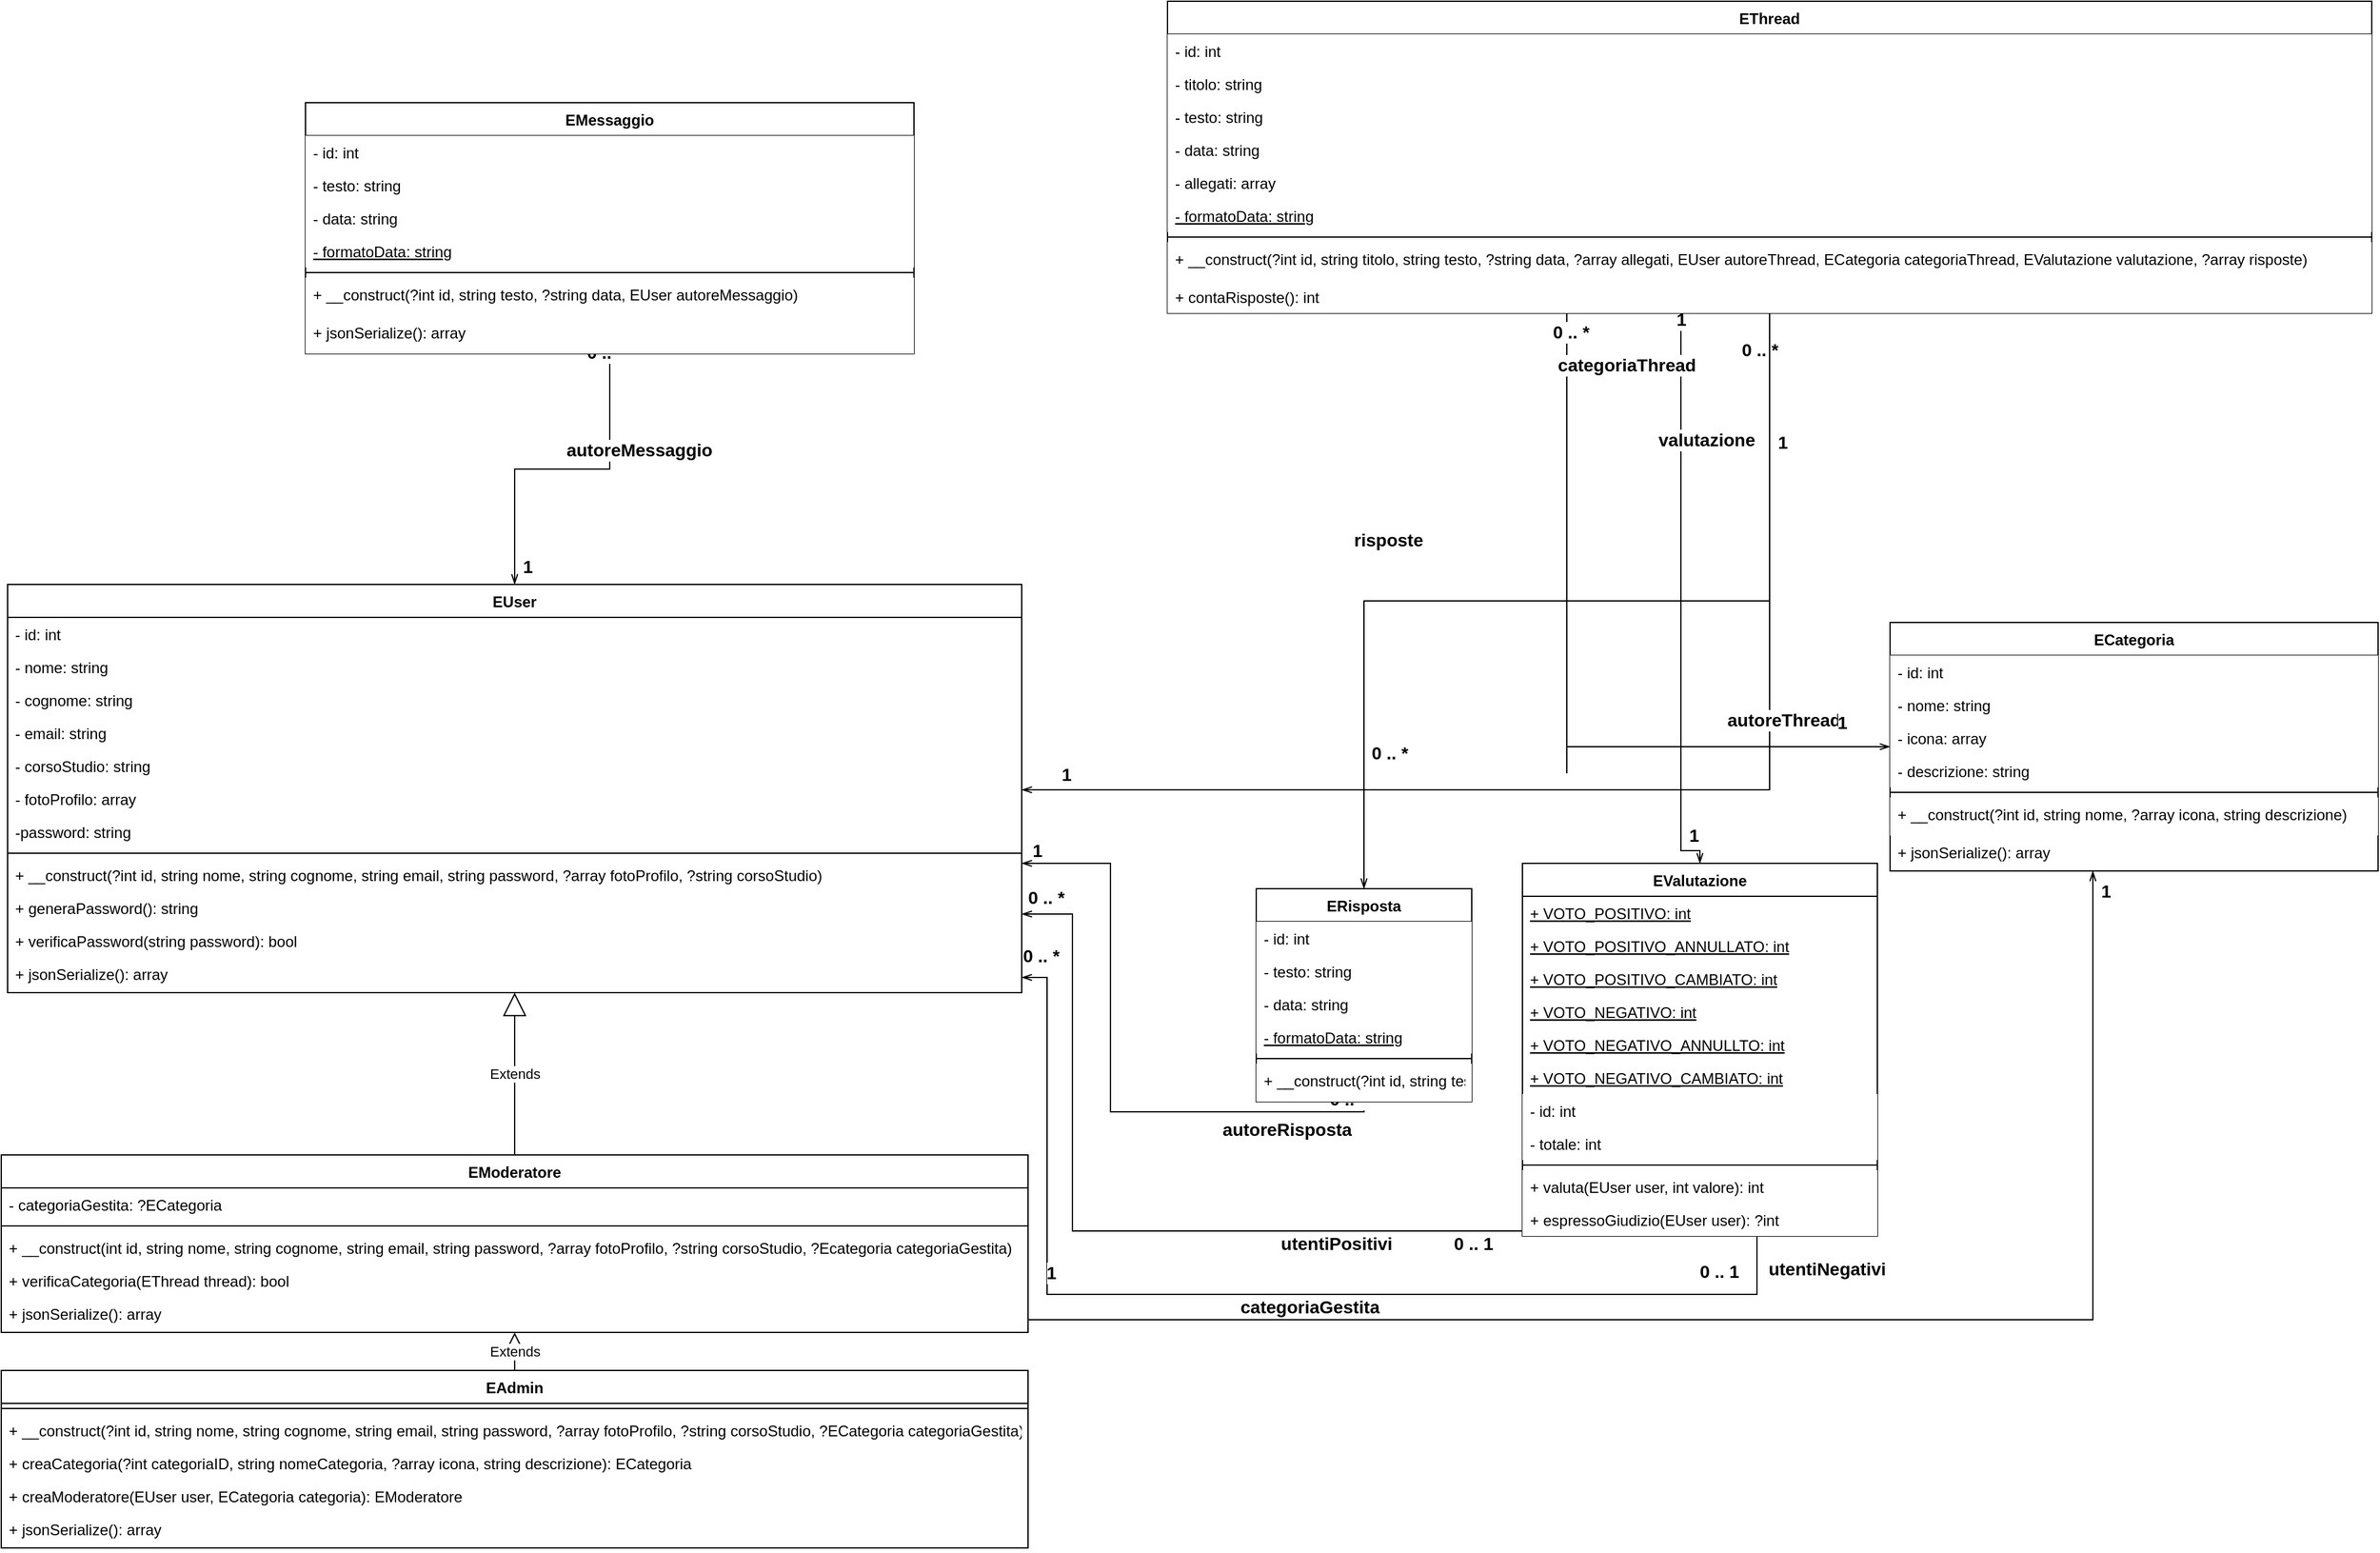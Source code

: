 <mxfile version="15.7.2" type="device"><diagram id="FY32SegJRbvCbCpzABQR" name="Pagina-1"><mxGraphModel dx="2899" dy="1639" grid="1" gridSize="10" guides="1" tooltips="1" connect="1" arrows="1" fold="1" page="1" pageScale="1" pageWidth="1169" pageHeight="827" math="0" shadow="0"><root><mxCell id="0"/><mxCell id="1" parent="0"/><mxCell id="3HwnEbcw_e1XSlA-QCfB-1" value="EUser" style="swimlane;fontStyle=1;align=center;verticalAlign=top;childLayout=stackLayout;horizontal=1;startSize=26;horizontalStack=0;resizeParent=1;resizeParentMax=0;resizeLast=0;collapsible=1;marginBottom=0;" parent="1" vertex="1"><mxGeometry x="-325" y="150" width="800" height="322" as="geometry"/></mxCell><mxCell id="3HwnEbcw_e1XSlA-QCfB-2" value="- id: int" style="text;align=left;verticalAlign=top;spacingLeft=4;spacingRight=4;overflow=hidden;rotatable=0;points=[[0,0.5],[1,0.5]];portConstraint=eastwest;" parent="3HwnEbcw_e1XSlA-QCfB-1" vertex="1"><mxGeometry y="26" width="800" height="26" as="geometry"/></mxCell><mxCell id="9W8yVL9PC2JfzHvcN7Px-11" value="- nome: string" style="text;align=left;verticalAlign=top;spacingLeft=4;spacingRight=4;overflow=hidden;rotatable=0;points=[[0,0.5],[1,0.5]];portConstraint=eastwest;" parent="3HwnEbcw_e1XSlA-QCfB-1" vertex="1"><mxGeometry y="52" width="800" height="26" as="geometry"/></mxCell><mxCell id="3HwnEbcw_e1XSlA-QCfB-5" value="- cognome: string" style="text;align=left;verticalAlign=top;spacingLeft=4;spacingRight=4;overflow=hidden;rotatable=0;points=[[0,0.5],[1,0.5]];portConstraint=eastwest;" parent="3HwnEbcw_e1XSlA-QCfB-1" vertex="1"><mxGeometry y="78" width="800" height="26" as="geometry"/></mxCell><mxCell id="3HwnEbcw_e1XSlA-QCfB-6" value="- email: string" style="text;align=left;verticalAlign=top;spacingLeft=4;spacingRight=4;overflow=hidden;rotatable=0;points=[[0,0.5],[1,0.5]];portConstraint=eastwest;" parent="3HwnEbcw_e1XSlA-QCfB-1" vertex="1"><mxGeometry y="104" width="800" height="26" as="geometry"/></mxCell><mxCell id="3HwnEbcw_e1XSlA-QCfB-7" value="- corsoStudio: string" style="text;align=left;verticalAlign=top;spacingLeft=4;spacingRight=4;overflow=hidden;rotatable=0;points=[[0,0.5],[1,0.5]];portConstraint=eastwest;" parent="3HwnEbcw_e1XSlA-QCfB-1" vertex="1"><mxGeometry y="130" width="800" height="26" as="geometry"/></mxCell><mxCell id="3HwnEbcw_e1XSlA-QCfB-9" value="- fotoProfilo: array" style="text;align=left;verticalAlign=top;spacingLeft=4;spacingRight=4;overflow=hidden;rotatable=0;points=[[0,0.5],[1,0.5]];portConstraint=eastwest;" parent="3HwnEbcw_e1XSlA-QCfB-1" vertex="1"><mxGeometry y="156" width="800" height="26" as="geometry"/></mxCell><mxCell id="3HwnEbcw_e1XSlA-QCfB-8" value="-password: string" style="text;align=left;verticalAlign=top;spacingLeft=4;spacingRight=4;overflow=hidden;rotatable=0;points=[[0,0.5],[1,0.5]];portConstraint=eastwest;" parent="3HwnEbcw_e1XSlA-QCfB-1" vertex="1"><mxGeometry y="182" width="800" height="26" as="geometry"/></mxCell><mxCell id="3HwnEbcw_e1XSlA-QCfB-3" value="" style="line;strokeWidth=1;align=left;verticalAlign=middle;spacingTop=-1;spacingLeft=3;spacingRight=3;rotatable=0;labelPosition=right;points=[];portConstraint=eastwest;fillColor=#FFFFFF;" parent="3HwnEbcw_e1XSlA-QCfB-1" vertex="1"><mxGeometry y="208" width="800" height="8" as="geometry"/></mxCell><mxCell id="TDemwMgVepoVIMYt0MuQ-6" value="+ __construct(?int id, string nome, string cognome, string email, string password, ?array fotoProfilo, ?string corsoStudio)" style="text;align=left;verticalAlign=top;spacingLeft=4;spacingRight=4;overflow=hidden;rotatable=0;points=[[0,0.5],[1,0.5]];portConstraint=eastwest;" parent="3HwnEbcw_e1XSlA-QCfB-1" vertex="1"><mxGeometry y="216" width="800" height="26" as="geometry"/></mxCell><mxCell id="n_LDOD_mzaV1U_1weBb0-3" value="+ generaPassword(): string" style="text;align=left;verticalAlign=top;spacingLeft=4;spacingRight=4;overflow=hidden;rotatable=0;points=[[0,0.5],[1,0.5]];portConstraint=eastwest;" parent="3HwnEbcw_e1XSlA-QCfB-1" vertex="1"><mxGeometry y="242" width="800" height="26" as="geometry"/></mxCell><mxCell id="n_LDOD_mzaV1U_1weBb0-1" value="+ verificaPassword(string password): bool" style="text;align=left;verticalAlign=top;spacingLeft=4;spacingRight=4;overflow=hidden;rotatable=0;points=[[0,0.5],[1,0.5]];portConstraint=eastwest;" parent="3HwnEbcw_e1XSlA-QCfB-1" vertex="1"><mxGeometry y="268" width="800" height="26" as="geometry"/></mxCell><mxCell id="TDemwMgVepoVIMYt0MuQ-8" value="+ jsonSerialize(): array" style="text;align=left;verticalAlign=top;spacingLeft=4;spacingRight=4;overflow=hidden;rotatable=0;points=[[0,0.5],[1,0.5]];portConstraint=eastwest;fillColor=none;strokeColor=none;" parent="3HwnEbcw_e1XSlA-QCfB-1" vertex="1"><mxGeometry y="294" width="800" height="28" as="geometry"/></mxCell><mxCell id="3HwnEbcw_e1XSlA-QCfB-112" style="edgeStyle=orthogonalEdgeStyle;rounded=0;orthogonalLoop=1;jettySize=auto;html=1;startArrow=none;startFill=0;endArrow=openThin;endFill=0;" parent="1" source="3HwnEbcw_e1XSlA-QCfB-20" target="3HwnEbcw_e1XSlA-QCfB-1" edge="1"><mxGeometry relative="1" as="geometry"/></mxCell><mxCell id="3HwnEbcw_e1XSlA-QCfB-113" value="&lt;b&gt;&lt;font style=&quot;font-size: 14px&quot;&gt;0 .. *&lt;/font&gt;&lt;/b&gt;" style="edgeLabel;html=1;align=center;verticalAlign=middle;resizable=0;points=[];" parent="3HwnEbcw_e1XSlA-QCfB-112" vertex="1" connectable="0"><mxGeometry x="-0.907" relative="1" as="geometry"><mxPoint x="-4" y="-13" as="offset"/></mxGeometry></mxCell><mxCell id="3HwnEbcw_e1XSlA-QCfB-114" value="&lt;b&gt;&lt;font style=&quot;font-size: 14px&quot;&gt;1&lt;/font&gt;&lt;/b&gt;" style="edgeLabel;html=1;align=center;verticalAlign=middle;resizable=0;points=[];" parent="3HwnEbcw_e1XSlA-QCfB-112" vertex="1" connectable="0"><mxGeometry x="0.889" y="1" relative="1" as="geometry"><mxPoint x="9" as="offset"/></mxGeometry></mxCell><mxCell id="3HwnEbcw_e1XSlA-QCfB-115" value="&lt;font style=&quot;font-size: 14px&quot;&gt;&lt;b&gt;autoreMessaggio&lt;/b&gt;&lt;/font&gt;" style="edgeLabel;html=1;align=center;verticalAlign=middle;resizable=0;points=[];" parent="3HwnEbcw_e1XSlA-QCfB-112" vertex="1" connectable="0"><mxGeometry x="-0.517" relative="1" as="geometry"><mxPoint x="23" y="14" as="offset"/></mxGeometry></mxCell><mxCell id="3HwnEbcw_e1XSlA-QCfB-20" value="EMessaggio" style="swimlane;fontStyle=1;align=center;verticalAlign=top;childLayout=stackLayout;horizontal=1;startSize=26;horizontalStack=0;resizeParent=1;resizeParentMax=0;resizeLast=0;collapsible=1;marginBottom=0;" parent="1" vertex="1"><mxGeometry x="-90" y="-230" width="480" height="198" as="geometry"><mxRectangle x="515" y="-70" width="100" height="26" as="alternateBounds"/></mxGeometry></mxCell><mxCell id="9W8yVL9PC2JfzHvcN7Px-12" value="- id: int" style="text;align=left;verticalAlign=top;spacingLeft=4;spacingRight=4;overflow=hidden;rotatable=0;points=[[0,0.5],[1,0.5]];portConstraint=eastwest;fillColor=#FFFFFF;" parent="3HwnEbcw_e1XSlA-QCfB-20" vertex="1"><mxGeometry y="26" width="480" height="26" as="geometry"/></mxCell><mxCell id="3HwnEbcw_e1XSlA-QCfB-21" value="- testo: string" style="text;align=left;verticalAlign=top;spacingLeft=4;spacingRight=4;overflow=hidden;rotatable=0;points=[[0,0.5],[1,0.5]];portConstraint=eastwest;fillColor=#FFFFFF;" parent="3HwnEbcw_e1XSlA-QCfB-20" vertex="1"><mxGeometry y="52" width="480" height="26" as="geometry"/></mxCell><mxCell id="3HwnEbcw_e1XSlA-QCfB-22" value="- data: string" style="text;align=left;verticalAlign=top;spacingLeft=4;spacingRight=4;overflow=hidden;rotatable=0;points=[[0,0.5],[1,0.5]];portConstraint=eastwest;fillColor=#FFFFFF;" parent="3HwnEbcw_e1XSlA-QCfB-20" vertex="1"><mxGeometry y="78" width="480" height="26" as="geometry"/></mxCell><mxCell id="04VTiBz230j0cxyL3CJi-2" value="- formatoData: string" style="text;align=left;verticalAlign=top;spacingLeft=4;spacingRight=4;overflow=hidden;rotatable=0;points=[[0,0.5],[1,0.5]];portConstraint=eastwest;fillColor=#FFFFFF;fontStyle=4" vertex="1" parent="3HwnEbcw_e1XSlA-QCfB-20"><mxGeometry y="104" width="480" height="26" as="geometry"/></mxCell><mxCell id="3HwnEbcw_e1XSlA-QCfB-27" value="" style="line;strokeWidth=1;align=left;verticalAlign=middle;spacingTop=-1;spacingLeft=3;spacingRight=3;rotatable=0;labelPosition=right;points=[];portConstraint=eastwest;fillColor=#FFFFFF;" parent="3HwnEbcw_e1XSlA-QCfB-20" vertex="1"><mxGeometry y="130" width="480" height="8" as="geometry"/></mxCell><mxCell id="TDemwMgVepoVIMYt0MuQ-11" value="+ __construct(?int id, string testo, ?string data, EUser autoreMessaggio)" style="text;align=left;verticalAlign=top;spacingLeft=4;spacingRight=4;overflow=hidden;rotatable=0;points=[[0,0.5],[1,0.5]];portConstraint=eastwest;fillColor=#FFFFFF;" parent="3HwnEbcw_e1XSlA-QCfB-20" vertex="1"><mxGeometry y="138" width="480" height="30" as="geometry"/></mxCell><mxCell id="04VTiBz230j0cxyL3CJi-3" value="+ jsonSerialize(): array" style="text;align=left;verticalAlign=top;spacingLeft=4;spacingRight=4;overflow=hidden;rotatable=0;points=[[0,0.5],[1,0.5]];portConstraint=eastwest;fillColor=#FFFFFF;" vertex="1" parent="3HwnEbcw_e1XSlA-QCfB-20"><mxGeometry y="168" width="480" height="30" as="geometry"/></mxCell><mxCell id="3HwnEbcw_e1XSlA-QCfB-116" style="edgeStyle=orthogonalEdgeStyle;rounded=0;orthogonalLoop=1;jettySize=auto;html=1;startArrow=none;startFill=0;endArrow=openThin;endFill=0;" parent="1" source="3HwnEbcw_e1XSlA-QCfB-29" target="3HwnEbcw_e1XSlA-QCfB-1" edge="1"><mxGeometry relative="1" as="geometry"><Array as="points"><mxPoint x="465" y="312"/><mxPoint x="465" y="312"/></Array></mxGeometry></mxCell><mxCell id="3HwnEbcw_e1XSlA-QCfB-117" value="&lt;b&gt;&lt;font style=&quot;font-size: 14px&quot;&gt;0 .. *&lt;/font&gt;&lt;/b&gt;" style="edgeLabel;html=1;align=center;verticalAlign=middle;resizable=0;points=[];" parent="3HwnEbcw_e1XSlA-QCfB-116" vertex="1" connectable="0"><mxGeometry x="-0.914" relative="1" as="geometry"><mxPoint x="-8" y="-13" as="offset"/></mxGeometry></mxCell><mxCell id="3HwnEbcw_e1XSlA-QCfB-118" value="&lt;b&gt;&lt;font style=&quot;font-size: 14px&quot;&gt;1&lt;/font&gt;&lt;/b&gt;" style="edgeLabel;html=1;align=center;verticalAlign=middle;resizable=0;points=[];" parent="3HwnEbcw_e1XSlA-QCfB-116" vertex="1" connectable="0"><mxGeometry x="0.929" y="-1" relative="1" as="geometry"><mxPoint y="-11" as="offset"/></mxGeometry></mxCell><mxCell id="3HwnEbcw_e1XSlA-QCfB-119" value="&lt;font style=&quot;font-size: 14px&quot;&gt;&lt;b&gt;autoreThread&lt;/b&gt;&lt;/font&gt;" style="edgeLabel;html=1;align=center;verticalAlign=middle;resizable=0;points=[];" parent="3HwnEbcw_e1XSlA-QCfB-116" vertex="1" connectable="0"><mxGeometry x="-0.35" y="1" relative="1" as="geometry"><mxPoint x="10" y="7" as="offset"/></mxGeometry></mxCell><mxCell id="3HwnEbcw_e1XSlA-QCfB-124" style="edgeStyle=orthogonalEdgeStyle;rounded=0;orthogonalLoop=1;jettySize=auto;html=1;entryX=0.5;entryY=0;entryDx=0;entryDy=0;startArrow=none;startFill=0;endArrow=openThin;endFill=0;" parent="1" source="3HwnEbcw_e1XSlA-QCfB-29" target="3HwnEbcw_e1XSlA-QCfB-65" edge="1"><mxGeometry relative="1" as="geometry"/></mxCell><mxCell id="3HwnEbcw_e1XSlA-QCfB-125" value="&lt;b&gt;&lt;font style=&quot;font-size: 14px&quot;&gt;1&lt;/font&gt;&lt;/b&gt;" style="edgeLabel;html=1;align=center;verticalAlign=middle;resizable=0;points=[];" parent="3HwnEbcw_e1XSlA-QCfB-124" vertex="1" connectable="0"><mxGeometry x="-0.741" relative="1" as="geometry"><mxPoint x="10" y="2" as="offset"/></mxGeometry></mxCell><mxCell id="3HwnEbcw_e1XSlA-QCfB-127" value="&lt;b&gt;&lt;font style=&quot;font-size: 14px&quot;&gt;0 .. *&lt;/font&gt;&lt;/b&gt;" style="edgeLabel;html=1;align=center;verticalAlign=middle;resizable=0;points=[];" parent="3HwnEbcw_e1XSlA-QCfB-124" vertex="1" connectable="0"><mxGeometry x="0.724" y="-1" relative="1" as="geometry"><mxPoint x="21" as="offset"/></mxGeometry></mxCell><mxCell id="3HwnEbcw_e1XSlA-QCfB-128" value="&lt;b&gt;&lt;font style=&quot;font-size: 14px&quot;&gt;risposte&lt;/font&gt;&lt;/b&gt;" style="edgeLabel;html=1;align=center;verticalAlign=middle;resizable=0;points=[];" parent="3HwnEbcw_e1XSlA-QCfB-124" vertex="1" connectable="0"><mxGeometry x="0.276" y="-1" relative="1" as="geometry"><mxPoint x="-34" y="-47" as="offset"/></mxGeometry></mxCell><mxCell id="3HwnEbcw_e1XSlA-QCfB-132" style="edgeStyle=orthogonalEdgeStyle;rounded=0;orthogonalLoop=1;jettySize=auto;html=1;startArrow=diamondThin;startFill=1;endArrow=openThin;endFill=0;" parent="1" source="3HwnEbcw_e1XSlA-QCfB-29" target="3HwnEbcw_e1XSlA-QCfB-56" edge="1"><mxGeometry relative="1" as="geometry"><Array as="points"><mxPoint x="995" y="360"/></Array></mxGeometry></mxCell><mxCell id="3HwnEbcw_e1XSlA-QCfB-134" value="&lt;b&gt;&lt;font style=&quot;font-size: 14px&quot;&gt;1&lt;/font&gt;&lt;/b&gt;" style="edgeLabel;html=1;align=center;verticalAlign=middle;resizable=0;points=[];" parent="3HwnEbcw_e1XSlA-QCfB-132" vertex="1" connectable="0"><mxGeometry x="-0.923" relative="1" as="geometry"><mxPoint y="-13" as="offset"/></mxGeometry></mxCell><mxCell id="3HwnEbcw_e1XSlA-QCfB-135" value="&lt;b&gt;&lt;font style=&quot;font-size: 14px&quot;&gt;1&lt;/font&gt;&lt;/b&gt;" style="edgeLabel;html=1;align=center;verticalAlign=middle;resizable=0;points=[];" parent="3HwnEbcw_e1XSlA-QCfB-132" vertex="1" connectable="0"><mxGeometry x="0.813" y="-1" relative="1" as="geometry"><mxPoint x="11" y="5" as="offset"/></mxGeometry></mxCell><mxCell id="3HwnEbcw_e1XSlA-QCfB-145" value="&lt;b&gt;&lt;font style=&quot;font-size: 14px&quot;&gt;valutazione&lt;/font&gt;&lt;/b&gt;" style="edgeLabel;html=1;align=center;verticalAlign=middle;resizable=0;points=[];" parent="3HwnEbcw_e1XSlA-QCfB-132" vertex="1" connectable="0"><mxGeometry x="-0.607" y="2" relative="1" as="geometry"><mxPoint x="18" y="12" as="offset"/></mxGeometry></mxCell><mxCell id="3HwnEbcw_e1XSlA-QCfB-140" style="edgeStyle=orthogonalEdgeStyle;rounded=0;orthogonalLoop=1;jettySize=auto;html=1;startArrow=none;startFill=0;endArrow=openThin;endFill=0;" parent="1" source="3HwnEbcw_e1XSlA-QCfB-29" target="3HwnEbcw_e1XSlA-QCfB-47" edge="1"><mxGeometry relative="1" as="geometry"><Array as="points"><mxPoint x="905" y="299"/><mxPoint x="905" y="299"/></Array></mxGeometry></mxCell><mxCell id="3HwnEbcw_e1XSlA-QCfB-141" value="&lt;b&gt;&lt;font style=&quot;font-size: 14px&quot;&gt;0 .. *&lt;/font&gt;&lt;/b&gt;" style="edgeLabel;html=1;align=center;verticalAlign=middle;resizable=0;points=[];" parent="3HwnEbcw_e1XSlA-QCfB-140" vertex="1" connectable="0"><mxGeometry x="-0.893" y="-2" relative="1" as="geometry"><mxPoint x="5" y="-19" as="offset"/></mxGeometry></mxCell><mxCell id="3HwnEbcw_e1XSlA-QCfB-143" value="&lt;b&gt;&lt;font style=&quot;font-size: 14px&quot;&gt;1&lt;/font&gt;&lt;/b&gt;" style="edgeLabel;html=1;align=center;verticalAlign=middle;resizable=0;points=[];" parent="3HwnEbcw_e1XSlA-QCfB-140" vertex="1" connectable="0"><mxGeometry x="0.843" y="-2" relative="1" as="geometry"><mxPoint x="12" y="-21" as="offset"/></mxGeometry></mxCell><mxCell id="3HwnEbcw_e1XSlA-QCfB-144" value="&lt;b&gt;&lt;font style=&quot;font-size: 14px&quot;&gt;categoriaThread&lt;/font&gt;&lt;/b&gt;" style="edgeLabel;html=1;align=center;verticalAlign=middle;resizable=0;points=[];" parent="3HwnEbcw_e1XSlA-QCfB-140" vertex="1" connectable="0"><mxGeometry x="-0.907" relative="1" as="geometry"><mxPoint x="47" y="11" as="offset"/></mxGeometry></mxCell><mxCell id="3HwnEbcw_e1XSlA-QCfB-29" value="EThread" style="swimlane;fontStyle=1;align=center;verticalAlign=top;childLayout=stackLayout;horizontal=1;startSize=26;horizontalStack=0;resizeParent=1;resizeParentMax=0;resizeLast=0;collapsible=1;marginBottom=0;" parent="1" vertex="1"><mxGeometry x="590" y="-310" width="950" height="246" as="geometry"><mxRectangle x="740" y="70" width="80" height="26" as="alternateBounds"/></mxGeometry></mxCell><mxCell id="9W8yVL9PC2JfzHvcN7Px-13" value="- id: int" style="text;align=left;verticalAlign=top;spacingLeft=4;spacingRight=4;overflow=hidden;rotatable=0;points=[[0,0.5],[1,0.5]];portConstraint=eastwest;fillColor=#FFFFFF;" parent="3HwnEbcw_e1XSlA-QCfB-29" vertex="1"><mxGeometry y="26" width="950" height="26" as="geometry"/></mxCell><mxCell id="3HwnEbcw_e1XSlA-QCfB-30" value="- titolo: string" style="text;align=left;verticalAlign=top;spacingLeft=4;spacingRight=4;overflow=hidden;rotatable=0;points=[[0,0.5],[1,0.5]];portConstraint=eastwest;fillColor=#FFFFFF;" parent="3HwnEbcw_e1XSlA-QCfB-29" vertex="1"><mxGeometry y="52" width="950" height="26" as="geometry"/></mxCell><mxCell id="3HwnEbcw_e1XSlA-QCfB-31" value="- testo: string" style="text;align=left;verticalAlign=top;spacingLeft=4;spacingRight=4;overflow=hidden;rotatable=0;points=[[0,0.5],[1,0.5]];portConstraint=eastwest;fillColor=#FFFFFF;" parent="3HwnEbcw_e1XSlA-QCfB-29" vertex="1"><mxGeometry y="78" width="950" height="26" as="geometry"/></mxCell><mxCell id="3HwnEbcw_e1XSlA-QCfB-32" value="- data: string" style="text;align=left;verticalAlign=top;spacingLeft=4;spacingRight=4;overflow=hidden;rotatable=0;points=[[0,0.5],[1,0.5]];portConstraint=eastwest;fillColor=#FFFFFF;" parent="3HwnEbcw_e1XSlA-QCfB-29" vertex="1"><mxGeometry y="104" width="950" height="26" as="geometry"/></mxCell><mxCell id="3HwnEbcw_e1XSlA-QCfB-33" value="- allegati: array" style="text;align=left;verticalAlign=top;spacingLeft=4;spacingRight=4;overflow=hidden;rotatable=0;points=[[0,0.5],[1,0.5]];portConstraint=eastwest;fillColor=#FFFFFF;" parent="3HwnEbcw_e1XSlA-QCfB-29" vertex="1"><mxGeometry y="130" width="950" height="26" as="geometry"/></mxCell><mxCell id="04VTiBz230j0cxyL3CJi-4" value="- formatoData: string" style="text;align=left;verticalAlign=top;spacingLeft=4;spacingRight=4;overflow=hidden;rotatable=0;points=[[0,0.5],[1,0.5]];portConstraint=eastwest;fillColor=#FFFFFF;fontStyle=4" vertex="1" parent="3HwnEbcw_e1XSlA-QCfB-29"><mxGeometry y="156" width="950" height="26" as="geometry"/></mxCell><mxCell id="3HwnEbcw_e1XSlA-QCfB-36" value="" style="line;strokeWidth=1;align=left;verticalAlign=middle;spacingTop=-1;spacingLeft=3;spacingRight=3;rotatable=0;labelPosition=right;points=[];portConstraint=eastwest;fillColor=#FFFFFF;" parent="3HwnEbcw_e1XSlA-QCfB-29" vertex="1"><mxGeometry y="182" width="950" height="8" as="geometry"/></mxCell><mxCell id="TDemwMgVepoVIMYt0MuQ-14" value="+ __construct(?int id, string titolo, string testo, ?string data, ?array allegati, EUser autoreThread, ECategoria categoriaThread, EValutazione valutazione, ?array risposte)" style="text;align=left;verticalAlign=top;spacingLeft=4;spacingRight=4;overflow=hidden;rotatable=0;points=[[0,0.5],[1,0.5]];portConstraint=eastwest;fillColor=#FFFFFF;" parent="3HwnEbcw_e1XSlA-QCfB-29" vertex="1"><mxGeometry y="190" width="950" height="30" as="geometry"/></mxCell><mxCell id="hhPWO3DGut4CV7Ng6Uzc-1" value="+ contaRisposte(): int" style="text;align=left;verticalAlign=top;spacingLeft=4;spacingRight=4;overflow=hidden;rotatable=0;points=[[0,0.5],[1,0.5]];portConstraint=eastwest;fillColor=#FFFFFF;" parent="3HwnEbcw_e1XSlA-QCfB-29" vertex="1"><mxGeometry y="220" width="950" height="26" as="geometry"/></mxCell><mxCell id="3HwnEbcw_e1XSlA-QCfB-47" value="ECategoria" style="swimlane;fontStyle=1;align=center;verticalAlign=top;childLayout=stackLayout;horizontal=1;startSize=26;horizontalStack=0;resizeParent=1;resizeParentMax=0;resizeLast=0;collapsible=1;marginBottom=0;" parent="1" vertex="1"><mxGeometry x="1160" y="180" width="385" height="196" as="geometry"/></mxCell><mxCell id="9W8yVL9PC2JfzHvcN7Px-17" value="- id: int" style="text;align=left;verticalAlign=top;spacingLeft=4;spacingRight=4;overflow=hidden;rotatable=0;points=[[0,0.5],[1,0.5]];portConstraint=eastwest;fillColor=#FFFFFF;" parent="3HwnEbcw_e1XSlA-QCfB-47" vertex="1"><mxGeometry y="26" width="385" height="26" as="geometry"/></mxCell><mxCell id="3HwnEbcw_e1XSlA-QCfB-48" value="- nome: string" style="text;align=left;verticalAlign=top;spacingLeft=4;spacingRight=4;overflow=hidden;rotatable=0;points=[[0,0.5],[1,0.5]];portConstraint=eastwest;fillColor=#FFFFFF;" parent="3HwnEbcw_e1XSlA-QCfB-47" vertex="1"><mxGeometry y="52" width="385" height="26" as="geometry"/></mxCell><mxCell id="3HwnEbcw_e1XSlA-QCfB-49" value="- icona: array" style="text;align=left;verticalAlign=top;spacingLeft=4;spacingRight=4;overflow=hidden;rotatable=0;points=[[0,0.5],[1,0.5]];portConstraint=eastwest;fillColor=#FFFFFF;" parent="3HwnEbcw_e1XSlA-QCfB-47" vertex="1"><mxGeometry y="78" width="385" height="26" as="geometry"/></mxCell><mxCell id="3HwnEbcw_e1XSlA-QCfB-50" value="- descrizione: string" style="text;align=left;verticalAlign=top;spacingLeft=4;spacingRight=4;overflow=hidden;rotatable=0;points=[[0,0.5],[1,0.5]];portConstraint=eastwest;fillColor=#FFFFFF;" parent="3HwnEbcw_e1XSlA-QCfB-47" vertex="1"><mxGeometry y="104" width="385" height="26" as="geometry"/></mxCell><mxCell id="3HwnEbcw_e1XSlA-QCfB-54" value="" style="line;strokeWidth=1;align=left;verticalAlign=middle;spacingTop=-1;spacingLeft=3;spacingRight=3;rotatable=0;labelPosition=right;points=[];portConstraint=eastwest;fillColor=#FFFFFF;" parent="3HwnEbcw_e1XSlA-QCfB-47" vertex="1"><mxGeometry y="130" width="385" height="8" as="geometry"/></mxCell><mxCell id="TDemwMgVepoVIMYt0MuQ-9" value="+ __construct(?int id, string nome, ?array icona, string descrizione)" style="text;align=left;verticalAlign=top;spacingLeft=4;spacingRight=4;overflow=hidden;rotatable=0;points=[[0,0.5],[1,0.5]];portConstraint=eastwest;fillColor=#FFFFFF;" parent="3HwnEbcw_e1XSlA-QCfB-47" vertex="1"><mxGeometry y="138" width="385" height="30" as="geometry"/></mxCell><mxCell id="TDemwMgVepoVIMYt0MuQ-10" value="+ jsonSerialize(): array" style="text;align=left;verticalAlign=top;spacingLeft=4;spacingRight=4;overflow=hidden;rotatable=0;points=[[0,0.5],[1,0.5]];portConstraint=eastwest;fillColor=none;strokeColor=none;" parent="3HwnEbcw_e1XSlA-QCfB-47" vertex="1"><mxGeometry y="168" width="385" height="28" as="geometry"/></mxCell><mxCell id="9W8yVL9PC2JfzHvcN7Px-7" style="edgeStyle=orthogonalEdgeStyle;rounded=0;orthogonalLoop=1;jettySize=auto;html=1;endArrow=openThin;endFill=0;" parent="1" source="3HwnEbcw_e1XSlA-QCfB-56" target="3HwnEbcw_e1XSlA-QCfB-1" edge="1"><mxGeometry relative="1" as="geometry"><Array as="points"><mxPoint x="1055" y="710"/><mxPoint x="495" y="710"/><mxPoint x="495" y="460"/></Array><mxPoint x="460" y="550" as="targetPoint"/></mxGeometry></mxCell><mxCell id="3HwnEbcw_e1XSlA-QCfB-56" value="EValutazione" style="swimlane;fontStyle=1;align=center;verticalAlign=top;childLayout=stackLayout;horizontal=1;startSize=26;horizontalStack=0;resizeParent=1;resizeParentMax=0;resizeLast=0;collapsible=1;marginBottom=0;" parent="1" vertex="1"><mxGeometry x="870" y="370" width="280" height="294" as="geometry"/></mxCell><mxCell id="TDemwMgVepoVIMYt0MuQ-15" value="+ VOTO_POSITIVO: int" style="text;align=left;verticalAlign=top;spacingLeft=4;spacingRight=4;overflow=hidden;rotatable=0;points=[[0,0.5],[1,0.5]];portConstraint=eastwest;fillColor=none;fontStyle=4;strokeColor=none;" parent="3HwnEbcw_e1XSlA-QCfB-56" vertex="1"><mxGeometry y="26" width="280" height="26" as="geometry"/></mxCell><mxCell id="TDemwMgVepoVIMYt0MuQ-16" value="+ VOTO_POSITIVO_ANNULLATO: int" style="text;align=left;verticalAlign=top;spacingLeft=4;spacingRight=4;overflow=hidden;rotatable=0;points=[[0,0.5],[1,0.5]];portConstraint=eastwest;fillColor=none;fontStyle=4;strokeColor=none;" parent="3HwnEbcw_e1XSlA-QCfB-56" vertex="1"><mxGeometry y="52" width="280" height="26" as="geometry"/></mxCell><mxCell id="TDemwMgVepoVIMYt0MuQ-17" value="+ VOTO_POSITIVO_CAMBIATO: int" style="text;align=left;verticalAlign=top;spacingLeft=4;spacingRight=4;overflow=hidden;rotatable=0;points=[[0,0.5],[1,0.5]];portConstraint=eastwest;fillColor=none;fontStyle=4;strokeColor=none;" parent="3HwnEbcw_e1XSlA-QCfB-56" vertex="1"><mxGeometry y="78" width="280" height="26" as="geometry"/></mxCell><mxCell id="TDemwMgVepoVIMYt0MuQ-18" value="+ VOTO_NEGATIVO: int" style="text;align=left;verticalAlign=top;spacingLeft=4;spacingRight=4;overflow=hidden;rotatable=0;points=[[0,0.5],[1,0.5]];portConstraint=eastwest;fillColor=none;fontStyle=4;strokeColor=none;" parent="3HwnEbcw_e1XSlA-QCfB-56" vertex="1"><mxGeometry y="104" width="280" height="26" as="geometry"/></mxCell><mxCell id="TDemwMgVepoVIMYt0MuQ-19" value="+ VOTO_NEGATIVO_ANNULLTO: int" style="text;align=left;verticalAlign=top;spacingLeft=4;spacingRight=4;overflow=hidden;rotatable=0;points=[[0,0.5],[1,0.5]];portConstraint=eastwest;fillColor=none;fontStyle=4;strokeColor=none;" parent="3HwnEbcw_e1XSlA-QCfB-56" vertex="1"><mxGeometry y="130" width="280" height="26" as="geometry"/></mxCell><mxCell id="TDemwMgVepoVIMYt0MuQ-20" value="+ VOTO_NEGATIVO_CAMBIATO: int" style="text;align=left;verticalAlign=top;spacingLeft=4;spacingRight=4;overflow=hidden;rotatable=0;points=[[0,0.5],[1,0.5]];portConstraint=eastwest;fillColor=none;fontStyle=4;strokeColor=none;" parent="3HwnEbcw_e1XSlA-QCfB-56" vertex="1"><mxGeometry y="156" width="280" height="26" as="geometry"/></mxCell><mxCell id="9W8yVL9PC2JfzHvcN7Px-16" value="- id: int" style="text;align=left;verticalAlign=top;spacingLeft=4;spacingRight=4;overflow=hidden;rotatable=0;points=[[0,0.5],[1,0.5]];portConstraint=eastwest;fillColor=#FFFFFF;" parent="3HwnEbcw_e1XSlA-QCfB-56" vertex="1"><mxGeometry y="182" width="280" height="26" as="geometry"/></mxCell><mxCell id="3HwnEbcw_e1XSlA-QCfB-57" value="- totale: int" style="text;align=left;verticalAlign=top;spacingLeft=4;spacingRight=4;overflow=hidden;rotatable=0;points=[[0,0.5],[1,0.5]];portConstraint=eastwest;fillColor=#FFFFFF;" parent="3HwnEbcw_e1XSlA-QCfB-56" vertex="1"><mxGeometry y="208" width="280" height="26" as="geometry"/></mxCell><mxCell id="3HwnEbcw_e1XSlA-QCfB-63" value="" style="line;strokeWidth=1;align=left;verticalAlign=middle;spacingTop=-1;spacingLeft=3;spacingRight=3;rotatable=0;labelPosition=right;points=[];portConstraint=eastwest;fillColor=#FFFFFF;" parent="3HwnEbcw_e1XSlA-QCfB-56" vertex="1"><mxGeometry y="234" width="280" height="8" as="geometry"/></mxCell><mxCell id="3HwnEbcw_e1XSlA-QCfB-64" value="+ valuta(EUser user, int valore): int" style="text;align=left;verticalAlign=top;spacingLeft=4;spacingRight=4;overflow=hidden;rotatable=0;points=[[0,0.5],[1,0.5]];portConstraint=eastwest;fillColor=#FFFFFF;" parent="3HwnEbcw_e1XSlA-QCfB-56" vertex="1"><mxGeometry y="242" width="280" height="26" as="geometry"/></mxCell><mxCell id="2" value="+ espressoGiudizio(EUser user): ?int" style="text;align=left;verticalAlign=top;spacingLeft=4;spacingRight=4;overflow=hidden;rotatable=0;points=[[0,0.5],[1,0.5]];portConstraint=eastwest;fillColor=#FFFFFF;" parent="3HwnEbcw_e1XSlA-QCfB-56" vertex="1"><mxGeometry y="268" width="280" height="26" as="geometry"/></mxCell><mxCell id="3HwnEbcw_e1XSlA-QCfB-120" style="edgeStyle=orthogonalEdgeStyle;rounded=0;orthogonalLoop=1;jettySize=auto;html=1;startArrow=none;startFill=0;endArrow=openThin;endFill=0;" parent="1" source="3HwnEbcw_e1XSlA-QCfB-65" target="3HwnEbcw_e1XSlA-QCfB-1" edge="1"><mxGeometry relative="1" as="geometry"><Array as="points"><mxPoint x="545" y="566"/><mxPoint x="545" y="370"/></Array></mxGeometry></mxCell><mxCell id="3HwnEbcw_e1XSlA-QCfB-121" value="&lt;b&gt;&lt;font style=&quot;font-size: 14px&quot;&gt;0 .. *&lt;/font&gt;&lt;/b&gt;" style="edgeLabel;html=1;align=center;verticalAlign=middle;resizable=0;points=[];" parent="3HwnEbcw_e1XSlA-QCfB-120" vertex="1" connectable="0"><mxGeometry x="-0.937" y="1" relative="1" as="geometry"><mxPoint x="-6" y="-11" as="offset"/></mxGeometry></mxCell><mxCell id="3HwnEbcw_e1XSlA-QCfB-122" value="&lt;b&gt;&lt;font style=&quot;font-size: 14px&quot;&gt;1&lt;/font&gt;&lt;/b&gt;" style="edgeLabel;html=1;align=center;verticalAlign=middle;resizable=0;points=[];" parent="3HwnEbcw_e1XSlA-QCfB-120" vertex="1" connectable="0"><mxGeometry x="0.866" y="2" relative="1" as="geometry"><mxPoint x="-20" y="-12" as="offset"/></mxGeometry></mxCell><mxCell id="3HwnEbcw_e1XSlA-QCfB-123" value="&lt;b&gt;&lt;font style=&quot;font-size: 14px&quot;&gt;autoreRisposta&lt;/font&gt;&lt;/b&gt;" style="edgeLabel;html=1;align=center;verticalAlign=middle;resizable=0;points=[];" parent="3HwnEbcw_e1XSlA-QCfB-120" vertex="1" connectable="0"><mxGeometry x="-0.567" y="3" relative="1" as="geometry"><mxPoint x="33" y="11" as="offset"/></mxGeometry></mxCell><mxCell id="3HwnEbcw_e1XSlA-QCfB-65" value="ERisposta" style="swimlane;fontStyle=1;align=center;verticalAlign=top;childLayout=stackLayout;horizontal=1;startSize=26;horizontalStack=0;resizeParent=1;resizeParentMax=0;resizeLast=0;collapsible=1;marginBottom=0;" parent="1" vertex="1"><mxGeometry x="660" y="390" width="170" height="168" as="geometry"/></mxCell><mxCell id="9W8yVL9PC2JfzHvcN7Px-15" value="- id: int" style="text;align=left;verticalAlign=top;spacingLeft=4;spacingRight=4;overflow=hidden;rotatable=0;points=[[0,0.5],[1,0.5]];portConstraint=eastwest;fillColor=#FFFFFF;" parent="3HwnEbcw_e1XSlA-QCfB-65" vertex="1"><mxGeometry y="26" width="170" height="26" as="geometry"/></mxCell><mxCell id="3HwnEbcw_e1XSlA-QCfB-66" value="- testo: string" style="text;align=left;verticalAlign=top;spacingLeft=4;spacingRight=4;overflow=hidden;rotatable=0;points=[[0,0.5],[1,0.5]];portConstraint=eastwest;fillColor=#FFFFFF;" parent="3HwnEbcw_e1XSlA-QCfB-65" vertex="1"><mxGeometry y="52" width="170" height="26" as="geometry"/></mxCell><mxCell id="3HwnEbcw_e1XSlA-QCfB-67" value="- data: string" style="text;align=left;verticalAlign=top;spacingLeft=4;spacingRight=4;overflow=hidden;rotatable=0;points=[[0,0.5],[1,0.5]];portConstraint=eastwest;fillColor=#FFFFFF;" parent="3HwnEbcw_e1XSlA-QCfB-65" vertex="1"><mxGeometry y="78" width="170" height="26" as="geometry"/></mxCell><mxCell id="04VTiBz230j0cxyL3CJi-5" value="- formatoData: string" style="text;align=left;verticalAlign=top;spacingLeft=4;spacingRight=4;overflow=hidden;rotatable=0;points=[[0,0.5],[1,0.5]];portConstraint=eastwest;fillColor=#FFFFFF;fontStyle=4" vertex="1" parent="3HwnEbcw_e1XSlA-QCfB-65"><mxGeometry y="104" width="170" height="26" as="geometry"/></mxCell><mxCell id="3HwnEbcw_e1XSlA-QCfB-72" value="" style="line;strokeWidth=1;align=left;verticalAlign=middle;spacingTop=-1;spacingLeft=3;spacingRight=3;rotatable=0;labelPosition=right;points=[];portConstraint=eastwest;fillColor=#FFFFFF;" parent="3HwnEbcw_e1XSlA-QCfB-65" vertex="1"><mxGeometry y="130" width="170" height="8" as="geometry"/></mxCell><mxCell id="TDemwMgVepoVIMYt0MuQ-12" value="+ __construct(?int id, string testo, ?string data, EUser autoreRisposta)" style="text;align=left;verticalAlign=top;spacingLeft=4;spacingRight=4;overflow=hidden;rotatable=0;points=[[0,0.5],[1,0.5]];portConstraint=eastwest;fillColor=#FFFFFF;" parent="3HwnEbcw_e1XSlA-QCfB-65" vertex="1"><mxGeometry y="138" width="170" height="30" as="geometry"/></mxCell><mxCell id="3HwnEbcw_e1XSlA-QCfB-146" style="edgeStyle=orthogonalEdgeStyle;rounded=0;orthogonalLoop=1;jettySize=auto;html=1;startArrow=none;startFill=0;endArrow=openThin;endFill=0;" parent="1" source="3HwnEbcw_e1XSlA-QCfB-74" target="3HwnEbcw_e1XSlA-QCfB-47" edge="1"><mxGeometry relative="1" as="geometry"><Array as="points"><mxPoint x="425" y="730"/><mxPoint x="1320" y="730"/></Array></mxGeometry></mxCell><mxCell id="3HwnEbcw_e1XSlA-QCfB-147" value="&lt;b&gt;&lt;font style=&quot;font-size: 14px&quot;&gt;1&lt;/font&gt;&lt;/b&gt;" style="edgeLabel;html=1;align=center;verticalAlign=middle;resizable=0;points=[];" parent="3HwnEbcw_e1XSlA-QCfB-146" vertex="1" connectable="0"><mxGeometry x="0.972" y="-1" relative="1" as="geometry"><mxPoint x="9" y="-1" as="offset"/></mxGeometry></mxCell><mxCell id="3HwnEbcw_e1XSlA-QCfB-148" value="&lt;b&gt;&lt;font style=&quot;font-size: 14px&quot;&gt;1&lt;/font&gt;&lt;/b&gt;" style="edgeLabel;html=1;align=center;verticalAlign=middle;resizable=0;points=[];" parent="3HwnEbcw_e1XSlA-QCfB-146" vertex="1" connectable="0"><mxGeometry x="-0.931" y="3" relative="1" as="geometry"><mxPoint x="-23" y="-34" as="offset"/></mxGeometry></mxCell><mxCell id="3HwnEbcw_e1XSlA-QCfB-149" value="&lt;b&gt;&lt;font style=&quot;font-size: 14px&quot;&gt;categoriaGestita&lt;/font&gt;&lt;/b&gt;" style="edgeLabel;html=1;align=center;verticalAlign=middle;resizable=0;points=[];" parent="3HwnEbcw_e1XSlA-QCfB-146" vertex="1" connectable="0"><mxGeometry x="-0.606" y="-1" relative="1" as="geometry"><mxPoint x="-13" y="-11" as="offset"/></mxGeometry></mxCell><mxCell id="3HwnEbcw_e1XSlA-QCfB-74" value="EModeratore" style="swimlane;fontStyle=1;align=center;verticalAlign=top;childLayout=stackLayout;horizontal=1;startSize=26;horizontalStack=0;resizeParent=1;resizeParentMax=0;resizeLast=0;collapsible=1;marginBottom=0;" parent="1" vertex="1"><mxGeometry x="-330" y="600" width="810" height="140" as="geometry"/></mxCell><mxCell id="04VTiBz230j0cxyL3CJi-6" value="- categoriaGestita: ?ECategoria" style="text;align=left;verticalAlign=top;spacingLeft=4;spacingRight=4;overflow=hidden;rotatable=0;points=[[0,0.5],[1,0.5]];portConstraint=eastwest;" vertex="1" parent="3HwnEbcw_e1XSlA-QCfB-74"><mxGeometry y="26" width="810" height="26" as="geometry"/></mxCell><mxCell id="3HwnEbcw_e1XSlA-QCfB-76" value="" style="line;strokeWidth=1;align=left;verticalAlign=middle;spacingTop=-1;spacingLeft=3;spacingRight=3;rotatable=0;labelPosition=right;points=[];portConstraint=eastwest;fillColor=#FFFFFF;" parent="3HwnEbcw_e1XSlA-QCfB-74" vertex="1"><mxGeometry y="52" width="810" height="8" as="geometry"/></mxCell><mxCell id="TDemwMgVepoVIMYt0MuQ-3" value="+ __construct(int id, string nome, string cognome, string email, string password, ?array fotoProfilo, ?string corsoStudio, ?Ecategoria categoriaGestita)" style="text;align=left;verticalAlign=top;spacingLeft=4;spacingRight=4;overflow=hidden;rotatable=0;points=[[0,0.5],[1,0.5]];portConstraint=eastwest;" parent="3HwnEbcw_e1XSlA-QCfB-74" vertex="1"><mxGeometry y="60" width="810" height="26" as="geometry"/></mxCell><mxCell id="OJrcWGWvBB-JbMSh8c1r-11" value="+ verificaCategoria(EThread thread): bool" style="text;align=left;verticalAlign=top;spacingLeft=4;spacingRight=4;overflow=hidden;rotatable=0;points=[[0,0.5],[1,0.5]];portConstraint=eastwest;" parent="3HwnEbcw_e1XSlA-QCfB-74" vertex="1"><mxGeometry y="86" width="810" height="26" as="geometry"/></mxCell><mxCell id="TDemwMgVepoVIMYt0MuQ-4" value="+ jsonSerialize(): array" style="text;align=left;verticalAlign=top;spacingLeft=4;spacingRight=4;overflow=hidden;rotatable=0;points=[[0,0.5],[1,0.5]];portConstraint=eastwest;fillColor=none;strokeColor=none;" parent="3HwnEbcw_e1XSlA-QCfB-74" vertex="1"><mxGeometry y="112" width="810" height="28" as="geometry"/></mxCell><mxCell id="3HwnEbcw_e1XSlA-QCfB-96" value="EAdmin" style="swimlane;fontStyle=1;align=center;verticalAlign=top;childLayout=stackLayout;horizontal=1;startSize=26;horizontalStack=0;resizeParent=1;resizeParentMax=0;resizeLast=0;collapsible=1;marginBottom=0;" parent="1" vertex="1"><mxGeometry x="-330" y="770" width="810" height="140" as="geometry"/></mxCell><mxCell id="3HwnEbcw_e1XSlA-QCfB-98" value="" style="line;strokeWidth=1;align=left;verticalAlign=middle;spacingTop=-1;spacingLeft=3;spacingRight=3;rotatable=0;labelPosition=right;points=[];portConstraint=eastwest;" parent="3HwnEbcw_e1XSlA-QCfB-96" vertex="1"><mxGeometry y="26" width="810" height="8" as="geometry"/></mxCell><mxCell id="TDemwMgVepoVIMYt0MuQ-1" value="+ __construct(?int id, string nome, string cognome, string email, string password, ?array fotoProfilo, ?string corsoStudio, ?ECategoria categoriaGestita) " style="text;align=left;verticalAlign=top;spacingLeft=4;spacingRight=4;overflow=hidden;rotatable=0;points=[[0,0.5],[1,0.5]];portConstraint=eastwest;" parent="3HwnEbcw_e1XSlA-QCfB-96" vertex="1"><mxGeometry y="34" width="810" height="26" as="geometry"/></mxCell><mxCell id="3HwnEbcw_e1XSlA-QCfB-99" value="+ creaCategoria(?int categoriaID, string nomeCategoria, ?array icona, string descrizione): ECategoria" style="text;align=left;verticalAlign=top;spacingLeft=4;spacingRight=4;overflow=hidden;rotatable=0;points=[[0,0.5],[1,0.5]];portConstraint=eastwest;" parent="3HwnEbcw_e1XSlA-QCfB-96" vertex="1"><mxGeometry y="60" width="810" height="26" as="geometry"/></mxCell><mxCell id="9W8yVL9PC2JfzHvcN7Px-4" value="+ creaModeratore(EUser user, ECategoria categoria): EModeratore" style="text;align=left;verticalAlign=top;spacingLeft=4;spacingRight=4;overflow=hidden;rotatable=0;points=[[0,0.5],[1,0.5]];portConstraint=eastwest;" parent="3HwnEbcw_e1XSlA-QCfB-96" vertex="1"><mxGeometry y="86" width="810" height="26" as="geometry"/></mxCell><mxCell id="TDemwMgVepoVIMYt0MuQ-2" value="+ jsonSerialize(): array" style="text;align=left;verticalAlign=top;spacingLeft=4;spacingRight=4;overflow=hidden;rotatable=0;points=[[0,0.5],[1,0.5]];portConstraint=eastwest;fillColor=none;strokeColor=none;" parent="3HwnEbcw_e1XSlA-QCfB-96" vertex="1"><mxGeometry y="112" width="810" height="28" as="geometry"/></mxCell><mxCell id="3HwnEbcw_e1XSlA-QCfB-101" value="Extends" style="endArrow=block;endSize=16;endFill=0;html=1;" parent="1" source="3HwnEbcw_e1XSlA-QCfB-74" target="3HwnEbcw_e1XSlA-QCfB-1" edge="1"><mxGeometry width="160" relative="1" as="geometry"><mxPoint x="285" y="510" as="sourcePoint"/><mxPoint x="445" y="510" as="targetPoint"/></mxGeometry></mxCell><mxCell id="3HwnEbcw_e1XSlA-QCfB-102" value="Extends" style="endArrow=block;endSize=16;endFill=0;html=1;" parent="1" source="3HwnEbcw_e1XSlA-QCfB-96" target="3HwnEbcw_e1XSlA-QCfB-74" edge="1"><mxGeometry width="160" relative="1" as="geometry"><mxPoint x="245" y="680" as="sourcePoint"/><mxPoint x="405" y="680" as="targetPoint"/></mxGeometry></mxCell><mxCell id="3HwnEbcw_e1XSlA-QCfB-129" style="edgeStyle=orthogonalEdgeStyle;rounded=0;orthogonalLoop=1;jettySize=auto;html=1;startArrow=none;startFill=0;endArrow=openThin;endFill=0;" parent="1" source="3HwnEbcw_e1XSlA-QCfB-56" target="3HwnEbcw_e1XSlA-QCfB-1" edge="1"><mxGeometry relative="1" as="geometry"><Array as="points"><mxPoint x="955" y="660"/><mxPoint x="515" y="660"/><mxPoint x="515" y="410"/></Array></mxGeometry></mxCell><mxCell id="3HwnEbcw_e1XSlA-QCfB-130" value="&lt;b&gt;&lt;font style=&quot;font-size: 14px&quot;&gt;0 .. 1&lt;/font&gt;&lt;/b&gt;" style="edgeLabel;html=1;align=center;verticalAlign=middle;resizable=0;points=[];" parent="3HwnEbcw_e1XSlA-QCfB-129" vertex="1" connectable="0"><mxGeometry x="-0.969" y="-1" relative="1" as="geometry"><mxPoint x="-29" y="11" as="offset"/></mxGeometry></mxCell><mxCell id="3HwnEbcw_e1XSlA-QCfB-131" value="&lt;b&gt;&lt;font style=&quot;font-size: 14px&quot;&gt;0 .. *&lt;/font&gt;&lt;/b&gt;" style="edgeLabel;html=1;align=center;verticalAlign=middle;resizable=0;points=[];" parent="3HwnEbcw_e1XSlA-QCfB-129" vertex="1" connectable="0"><mxGeometry x="0.914" y="1" relative="1" as="geometry"><mxPoint x="-9" y="-14" as="offset"/></mxGeometry></mxCell><mxCell id="3HwnEbcw_e1XSlA-QCfB-133" value="&lt;b&gt;&lt;font style=&quot;font-size: 14px&quot;&gt;utentiPositivi&lt;/font&gt;&lt;/b&gt;" style="edgeLabel;html=1;align=center;verticalAlign=middle;resizable=0;points=[];" parent="3HwnEbcw_e1XSlA-QCfB-129" vertex="1" connectable="0"><mxGeometry x="-0.924" relative="1" as="geometry"><mxPoint x="-123" y="10" as="offset"/></mxGeometry></mxCell><mxCell id="9W8yVL9PC2JfzHvcN7Px-8" value="&lt;b&gt;&lt;font style=&quot;font-size: 14px&quot;&gt;0 .. 1&lt;/font&gt;&lt;/b&gt;" style="edgeLabel;html=1;align=center;verticalAlign=middle;resizable=0;points=[];" parent="1" vertex="1" connectable="0"><mxGeometry x="980" y="710.001" as="geometry"><mxPoint x="45" y="-18" as="offset"/></mxGeometry></mxCell><mxCell id="9W8yVL9PC2JfzHvcN7Px-10" value="&lt;b&gt;&lt;font style=&quot;font-size: 14px&quot;&gt;0 .. *&lt;/font&gt;&lt;/b&gt;" style="edgeLabel;html=1;align=center;verticalAlign=middle;resizable=0;points=[];" parent="1" vertex="1" connectable="0"><mxGeometry x="490.004" y="389.999" as="geometry"><mxPoint y="53" as="offset"/></mxGeometry></mxCell><mxCell id="9W8yVL9PC2JfzHvcN7Px-9" value="&lt;b&gt;&lt;font style=&quot;font-size: 14px&quot;&gt;utentiNegativi&lt;/font&gt;&lt;/b&gt;" style="edgeLabel;html=1;align=center;verticalAlign=middle;resizable=0;points=[];" parent="1" vertex="1" connectable="0"><mxGeometry x="970" y="690" width="280" as="geometry"/></mxCell></root></mxGraphModel></diagram></mxfile>